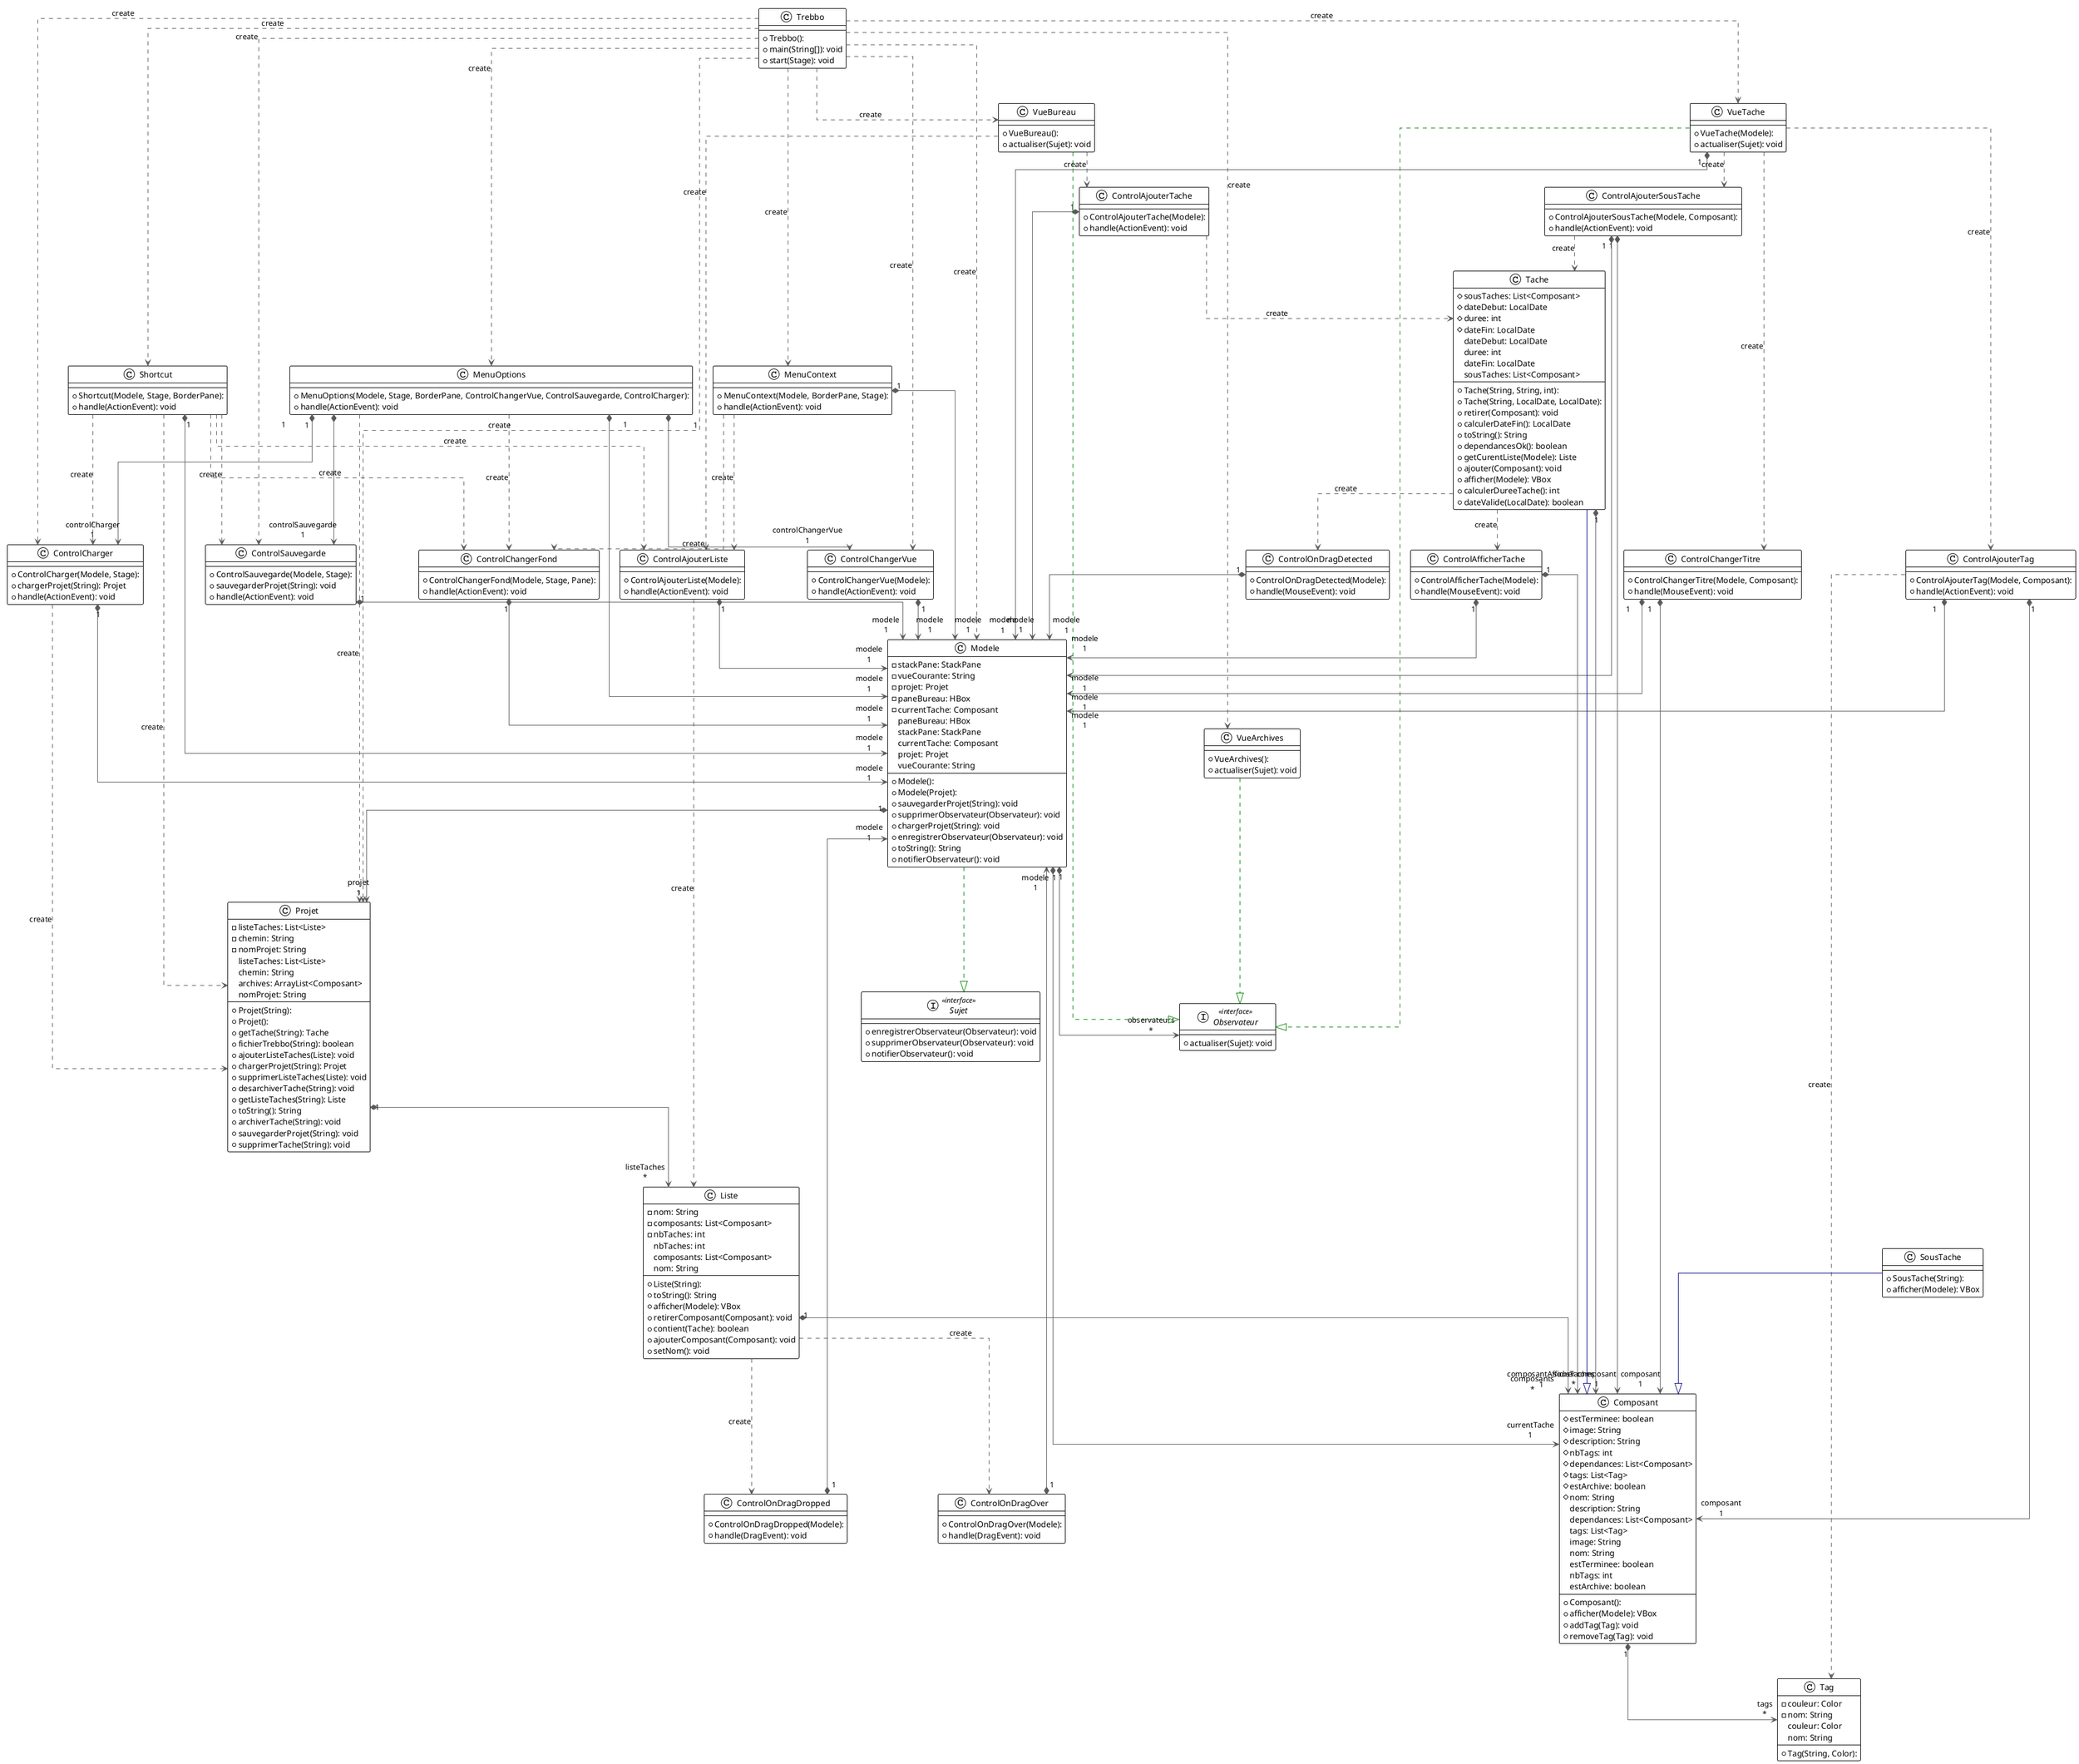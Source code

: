 @startuml

!theme plain
top to bottom direction
skinparam linetype ortho

class Composant {
  + Composant(): 
  # estTerminee: boolean
  # image: String
  # description: String
  # nbTags: int
  # dependances: List<Composant>
  # tags: List<Tag>
  # estArchive: boolean
  # nom: String
  + afficher(Modele): VBox
  + addTag(Tag): void
  + removeTag(Tag): void
   description: String
   dependances: List<Composant>
   tags: List<Tag>
   image: String
   nom: String
   estTerminee: boolean
   nbTags: int
   estArchive: boolean
}
class ControlAfficherTache {
  + ControlAfficherTache(Modele): 
  + handle(MouseEvent): void
}
class ControlAjouterListe {
  + ControlAjouterListe(Modele): 
  + handle(ActionEvent): void
}
class ControlAjouterSousTache {
  + ControlAjouterSousTache(Modele, Composant): 
  + handle(ActionEvent): void
}
class ControlAjouterTache {
  + ControlAjouterTache(Modele): 
  + handle(ActionEvent): void
}
class ControlAjouterTag {
  + ControlAjouterTag(Modele, Composant): 
  + handle(ActionEvent): void
}
class ControlChangerFond {
  + ControlChangerFond(Modele, Stage, Pane): 
  + handle(ActionEvent): void
}
class ControlChangerTitre {
  + ControlChangerTitre(Modele, Composant): 
  + handle(MouseEvent): void
}
class ControlChangerVue {
  + ControlChangerVue(Modele): 
  + handle(ActionEvent): void
}
class ControlCharger {
  + ControlCharger(Modele, Stage): 
  + chargerProjet(String): Projet
  + handle(ActionEvent): void
}
class ControlOnDragDetected {
  + ControlOnDragDetected(Modele): 
  + handle(MouseEvent): void
}
class ControlOnDragDropped {
  + ControlOnDragDropped(Modele): 
  + handle(DragEvent): void
}
class ControlOnDragOver {
  + ControlOnDragOver(Modele): 
  + handle(DragEvent): void
}
class ControlSauvegarde {
  + ControlSauvegarde(Modele, Stage): 
  + sauvegarderProjet(String): void
  + handle(ActionEvent): void
}
class Liste {
  + Liste(String): 
  - nom: String
  - composants: List<Composant>
  - nbTaches: int
  + toString(): String
  + afficher(Modele): VBox
  + retirerComposant(Composant): void
  + contient(Tache): boolean
  + ajouterComposant(Composant): void
  + setNom(): void
   nbTaches: int
   composants: List<Composant>
   nom: String
}
class MenuContext {
  + MenuContext(Modele, BorderPane, Stage): 
  + handle(ActionEvent): void
}
class MenuOptions {
  + MenuOptions(Modele, Stage, BorderPane, ControlChangerVue, ControlSauvegarde, ControlCharger): 
  + handle(ActionEvent): void
}
class Modele {
  + Modele(): 
  + Modele(Projet): 
  - stackPane: StackPane
  - vueCourante: String
  - projet: Projet
  - paneBureau: HBox
  - currentTache: Composant
  + sauvegarderProjet(String): void
  + supprimerObservateur(Observateur): void
  + chargerProjet(String): void
  + enregistrerObservateur(Observateur): void
  + toString(): String
  + notifierObservateur(): void
   paneBureau: HBox
   stackPane: StackPane
   currentTache: Composant
   projet: Projet
   vueCourante: String
}
interface Observateur << interface >> {
  + actualiser(Sujet): void
}
class Projet {
  + Projet(String): 
  + Projet(): 
  - listeTaches: List<Liste>
  - chemin: String
  - nomProjet: String
  + getTache(String): Tache
  + fichierTrebbo(String): boolean
  + ajouterListeTaches(Liste): void
  + chargerProjet(String): Projet
  + supprimerListeTaches(Liste): void
  + desarchiverTache(String): void
  + getListeTaches(String): Liste
  + toString(): String
  + archiverTache(String): void
  + sauvegarderProjet(String): void
  + supprimerTache(String): void
   listeTaches: List<Liste>
   chemin: String
   archives: ArrayList<Composant>
   nomProjet: String
}
class Shortcut {
  + Shortcut(Modele, Stage, BorderPane): 
  + handle(ActionEvent): void
}
class SousTache {
  + SousTache(String): 
  + afficher(Modele): VBox
}
interface Sujet << interface >> {
  + enregistrerObservateur(Observateur): void
  + supprimerObservateur(Observateur): void
  + notifierObservateur(): void
}
class Tache {
  + Tache(String, String, int): 
  + Tache(String, LocalDate, LocalDate): 
  # sousTaches: List<Composant>
  # dateDebut: LocalDate
  # duree: int
  # dateFin: LocalDate
  + retirer(Composant): void
  + calculerDateFin(): LocalDate
  + toString(): String
  + dependancesOk(): boolean
  + getCurentListe(Modele): Liste
  + ajouter(Composant): void
  + afficher(Modele): VBox
  + calculerDureeTache(): int
  + dateValide(LocalDate): boolean
   dateDebut: LocalDate
   duree: int
   dateFin: LocalDate
   sousTaches: List<Composant>
}
class Tag {
  + Tag(String, Color): 
  - couleur: Color
  - nom: String
   couleur: Color
   nom: String
}
class Trebbo {
  + Trebbo(): 
  + main(String[]): void
  + start(Stage): void
}
class VueArchives {
  + VueArchives(): 
  + actualiser(Sujet): void
}
class VueBureau {
  + VueBureau(): 
  + actualiser(Sujet): void
}
class VueTache {
  + VueTache(Modele): 
  + actualiser(Sujet): void
}

Composant               "1" *-[#595959,plain]-> "tags\n*" Tag                     
ControlAfficherTache    "1" *-[#595959,plain]-> "composantAfficher\n1" Composant               
ControlAfficherTache    "1" *-[#595959,plain]-> "modele\n1" Modele                  
ControlAjouterListe      -[#595959,dashed]->  Liste                   : "«create»"
ControlAjouterListe     "1" *-[#595959,plain]-> "modele\n1" Modele                  
ControlAjouterSousTache "1" *-[#595959,plain]-> "composant\n1" Composant               
ControlAjouterSousTache "1" *-[#595959,plain]-> "modele\n1" Modele                  
ControlAjouterSousTache  -[#595959,dashed]->  Tache                   : "«create»"
ControlAjouterTache     "1" *-[#595959,plain]-> "modele\n1" Modele                  
ControlAjouterTache      -[#595959,dashed]->  Tache                   : "«create»"
ControlAjouterTag       "1" *-[#595959,plain]-> "composant\n1" Composant               
ControlAjouterTag       "1" *-[#595959,plain]-> "modele\n1" Modele                  
ControlAjouterTag        -[#595959,dashed]->  Tag                     : "«create»"
ControlChangerFond      "1" *-[#595959,plain]-> "modele\n1" Modele                  
ControlChangerTitre     "1" *-[#595959,plain]-> "composant\n1" Composant               
ControlChangerTitre     "1" *-[#595959,plain]-> "modele\n1" Modele                  
ControlChangerVue       "1" *-[#595959,plain]-> "modele\n1" Modele                  
ControlCharger          "1" *-[#595959,plain]-> "modele\n1" Modele                  
ControlCharger           -[#595959,dashed]->  Projet                  : "«create»"
ControlOnDragDetected   "1" *-[#595959,plain]-> "modele\n1" Modele                  
ControlOnDragDropped    "1" *-[#595959,plain]-> "modele\n1" Modele                  
ControlOnDragOver       "1" *-[#595959,plain]-> "modele\n1" Modele                  
ControlSauvegarde       "1" *-[#595959,plain]-> "modele\n1" Modele                  
Liste                   "1" *-[#595959,plain]-> "composants\n*" Composant               
Liste                    -[#595959,dashed]->  ControlOnDragDropped    : "«create»"
Liste                    -[#595959,dashed]->  ControlOnDragOver       : "«create»"
MenuContext              -[#595959,dashed]->  ControlAjouterListe     : "«create»"
MenuContext              -[#595959,dashed]->  ControlChangerFond      : "«create»"
MenuContext             "1" *-[#595959,plain]-> "modele\n1" Modele                  
MenuOptions              -[#595959,dashed]->  ControlChangerFond      : "«create»"
MenuOptions             "1" *-[#595959,plain]-> "controlChangerVue\n1" ControlChangerVue       
MenuOptions             "1" *-[#595959,plain]-> "controlCharger\n1" ControlCharger          
MenuOptions             "1" *-[#595959,plain]-> "controlSauvegarde\n1" ControlSauvegarde       
MenuOptions             "1" *-[#595959,plain]-> "modele\n1" Modele                  
MenuOptions              -[#595959,dashed]->  Projet                  : "«create»"
Modele                  "1" *-[#595959,plain]-> "currentTache\n1" Composant               
Modele                  "1" *-[#595959,plain]-> "observateurs\n*" Observateur             
Modele                  "1" *-[#595959,plain]-> "projet\n1" Projet                  
Modele                   -[#008200,dashed]-^  Sujet                   
Projet                  "1" *-[#595959,plain]-> "listeTaches\n*" Liste                   
Shortcut                 -[#595959,dashed]->  ControlAjouterListe     : "«create»"
Shortcut                 -[#595959,dashed]->  ControlChangerFond      : "«create»"
Shortcut                 -[#595959,dashed]->  ControlCharger          : "«create»"
Shortcut                 -[#595959,dashed]->  ControlSauvegarde       : "«create»"
Shortcut                "1" *-[#595959,plain]-> "modele\n1" Modele                  
Shortcut                 -[#595959,dashed]->  Projet                  : "«create»"
SousTache                -[#000082,plain]-^  Composant               
Tache                    -[#000082,plain]-^  Composant               
Tache                   "1" *-[#595959,plain]-> "sousTaches\n*" Composant               
Tache                    -[#595959,dashed]->  ControlAfficherTache    : "«create»"
Tache                    -[#595959,dashed]->  ControlOnDragDetected   : "«create»"
Trebbo                   -[#595959,dashed]->  ControlChangerVue       : "«create»"
Trebbo                   -[#595959,dashed]->  ControlCharger          : "«create»"
Trebbo                   -[#595959,dashed]->  ControlSauvegarde       : "«create»"
Trebbo                   -[#595959,dashed]->  MenuContext             : "«create»"
Trebbo                   -[#595959,dashed]->  MenuOptions             : "«create»"
Trebbo                   -[#595959,dashed]->  Modele                  : "«create»"
Trebbo                   -[#595959,dashed]->  Projet                  : "«create»"
Trebbo                   -[#595959,dashed]->  Shortcut                : "«create»"
Trebbo                   -[#595959,dashed]->  VueArchives             : "«create»"
Trebbo                   -[#595959,dashed]->  VueBureau               : "«create»"
Trebbo                   -[#595959,dashed]->  VueTache                : "«create»"
VueArchives              -[#008200,dashed]-^  Observateur             
VueBureau                -[#595959,dashed]->  ControlAjouterListe     : "«create»"
VueBureau                -[#595959,dashed]->  ControlAjouterTache     : "«create»"
VueBureau                -[#008200,dashed]-^  Observateur             
VueTache                 -[#595959,dashed]->  ControlAjouterSousTache : "«create»"
VueTache                 -[#595959,dashed]->  ControlAjouterTag       : "«create»"
VueTache                 -[#595959,dashed]->  ControlChangerTitre     : "«create»"
VueTache                "1" *-[#595959,plain]-> "modele\n1" Modele                  
VueTache                 -[#008200,dashed]-^  Observateur             
@enduml
